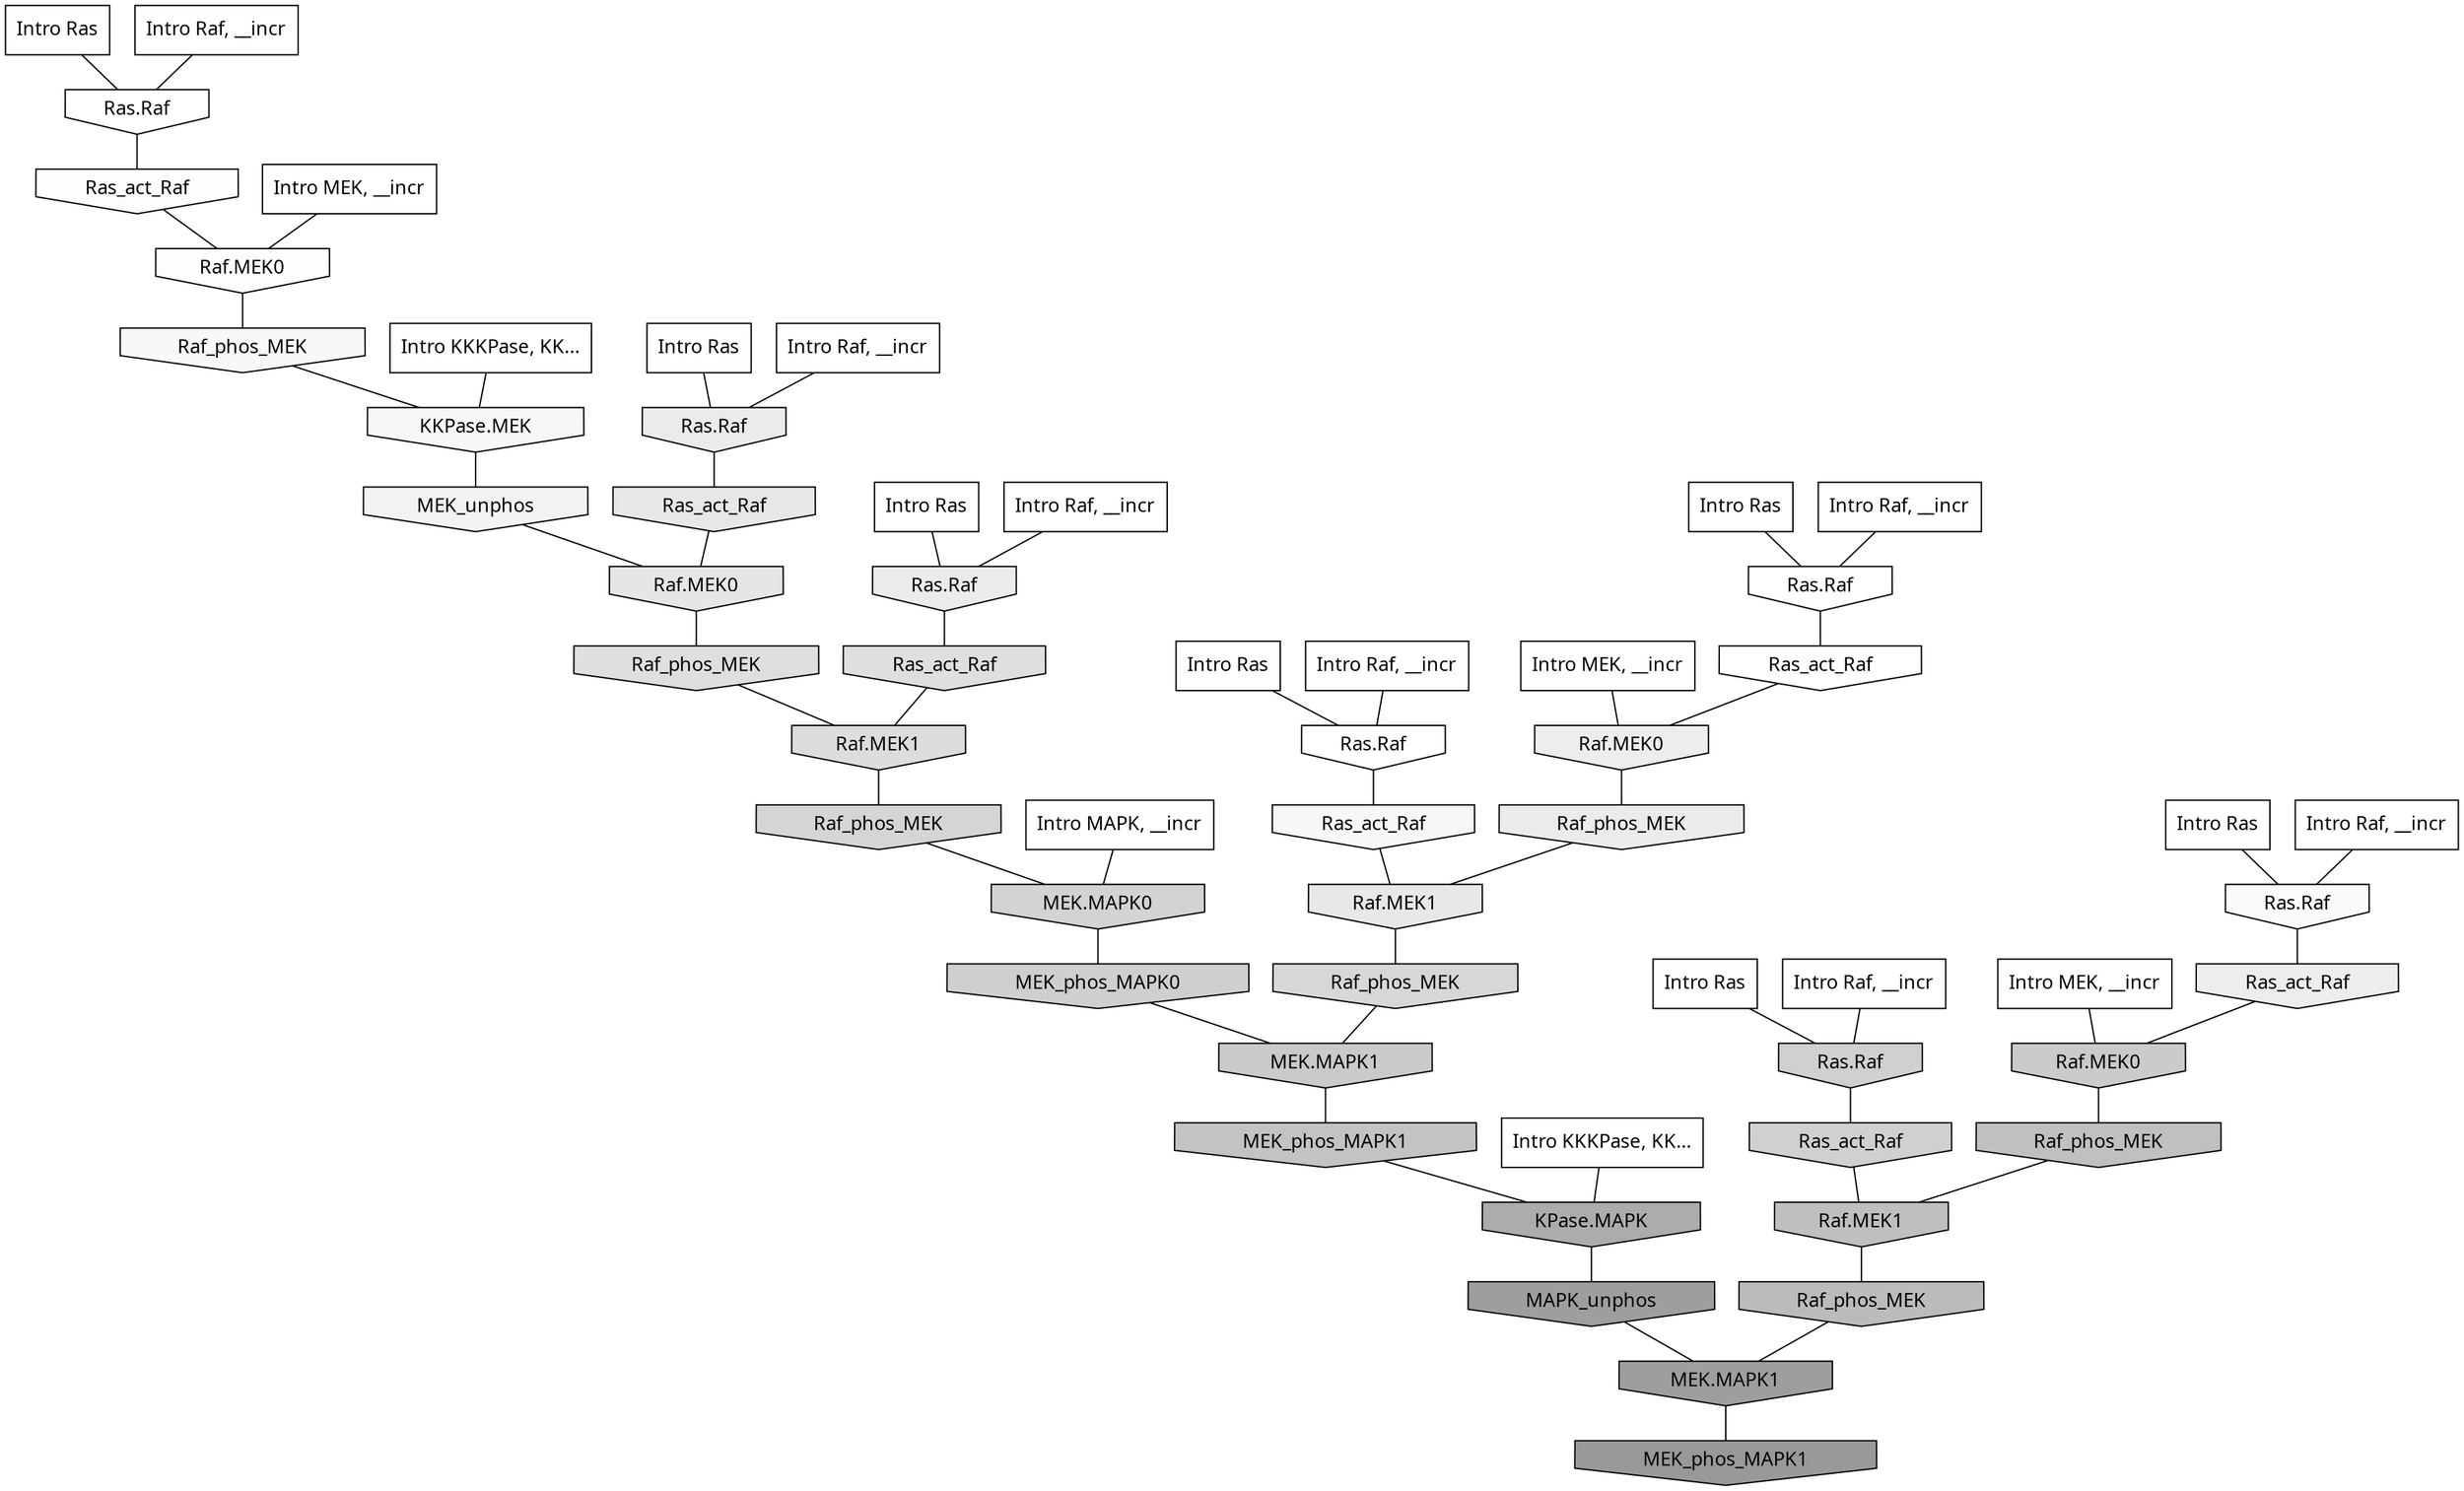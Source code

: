 digraph G{
  rankdir="TB";
  ranksep=0.30;
  node [fontname="CMU Serif"];
  edge [fontname="CMU Serif"];
  
  24 [label="Intro Ras", shape=rectangle, style=filled, fillcolor="0.000 0.000 1.000"]
  
  45 [label="Intro Ras", shape=rectangle, style=filled, fillcolor="0.000 0.000 1.000"]
  
  46 [label="Intro Ras", shape=rectangle, style=filled, fillcolor="0.000 0.000 1.000"]
  
  52 [label="Intro Ras", shape=rectangle, style=filled, fillcolor="0.000 0.000 1.000"]
  
  57 [label="Intro Ras", shape=rectangle, style=filled, fillcolor="0.000 0.000 1.000"]
  
  71 [label="Intro Ras", shape=rectangle, style=filled, fillcolor="0.000 0.000 1.000"]
  
  98 [label="Intro Ras", shape=rectangle, style=filled, fillcolor="0.000 0.000 1.000"]
  
  118 [label="Intro Raf, __incr", shape=rectangle, style=filled, fillcolor="0.000 0.000 1.000"]
  
  129 [label="Intro Raf, __incr", shape=rectangle, style=filled, fillcolor="0.000 0.000 1.000"]
  
  277 [label="Intro Raf, __incr", shape=rectangle, style=filled, fillcolor="0.000 0.000 1.000"]
  
  516 [label="Intro Raf, __incr", shape=rectangle, style=filled, fillcolor="0.000 0.000 1.000"]
  
  609 [label="Intro Raf, __incr", shape=rectangle, style=filled, fillcolor="0.000 0.000 1.000"]
  
  862 [label="Intro Raf, __incr", shape=rectangle, style=filled, fillcolor="0.000 0.000 1.000"]
  
  1046 [label="Intro Raf, __incr", shape=rectangle, style=filled, fillcolor="0.000 0.000 1.000"]
  
  1558 [label="Intro MEK, __incr", shape=rectangle, style=filled, fillcolor="0.000 0.000 1.000"]
  
  1643 [label="Intro MEK, __incr", shape=rectangle, style=filled, fillcolor="0.000 0.000 1.000"]
  
  2016 [label="Intro MEK, __incr", shape=rectangle, style=filled, fillcolor="0.000 0.000 1.000"]
  
  2702 [label="Intro MAPK, __incr", shape=rectangle, style=filled, fillcolor="0.000 0.000 1.000"]
  
  3150 [label="Intro KKKPase, KK...", shape=rectangle, style=filled, fillcolor="0.000 0.000 1.000"]
  
  3165 [label="Intro KKKPase, KK...", shape=rectangle, style=filled, fillcolor="0.000 0.000 1.000"]
  
  3241 [label="Ras.Raf", shape=invhouse, style=filled, fillcolor="0.000 0.000 1.000"]
  
  3256 [label="Ras.Raf", shape=invhouse, style=filled, fillcolor="0.000 0.000 1.000"]
  
  3293 [label="Ras.Raf", shape=invhouse, style=filled, fillcolor="0.000 0.000 1.000"]
  
  3344 [label="Ras_act_Raf", shape=invhouse, style=filled, fillcolor="0.000 0.000 0.997"]
  
  3404 [label="Ras_act_Raf", shape=invhouse, style=filled, fillcolor="0.000 0.000 0.992"]
  
  3407 [label="Raf.MEK0", shape=invhouse, style=filled, fillcolor="0.000 0.000 0.992"]
  
  3522 [label="Ras.Raf", shape=invhouse, style=filled, fillcolor="0.000 0.000 0.980"]
  
  3670 [label="Raf_phos_MEK", shape=invhouse, style=filled, fillcolor="0.000 0.000 0.969"]
  
  3688 [label="KKPase.MEK", shape=invhouse, style=filled, fillcolor="0.000 0.000 0.968"]
  
  3693 [label="Ras_act_Raf", shape=invhouse, style=filled, fillcolor="0.000 0.000 0.968"]
  
  4191 [label="MEK_unphos", shape=invhouse, style=filled, fillcolor="0.000 0.000 0.947"]
  
  4672 [label="Raf.MEK0", shape=invhouse, style=filled, fillcolor="0.000 0.000 0.928"]
  
  4715 [label="Ras_act_Raf", shape=invhouse, style=filled, fillcolor="0.000 0.000 0.926"]
  
  4898 [label="Ras.Raf", shape=invhouse, style=filled, fillcolor="0.000 0.000 0.920"]
  
  4917 [label="Raf_phos_MEK", shape=invhouse, style=filled, fillcolor="0.000 0.000 0.919"]
  
  4921 [label="Ras.Raf", shape=invhouse, style=filled, fillcolor="0.000 0.000 0.919"]
  
  5274 [label="Raf.MEK1", shape=invhouse, style=filled, fillcolor="0.000 0.000 0.907"]
  
  5338 [label="Ras_act_Raf", shape=invhouse, style=filled, fillcolor="0.000 0.000 0.905"]
  
  5439 [label="Raf.MEK0", shape=invhouse, style=filled, fillcolor="0.000 0.000 0.902"]
  
  6276 [label="Ras_act_Raf", shape=invhouse, style=filled, fillcolor="0.000 0.000 0.874"]
  
  6357 [label="Raf_phos_MEK", shape=invhouse, style=filled, fillcolor="0.000 0.000 0.873"]
  
  6655 [label="Raf.MEK1", shape=invhouse, style=filled, fillcolor="0.000 0.000 0.865"]
  
  7907 [label="Raf_phos_MEK", shape=invhouse, style=filled, fillcolor="0.000 0.000 0.841"]
  
  8225 [label="Raf_phos_MEK", shape=invhouse, style=filled, fillcolor="0.000 0.000 0.835"]
  
  8755 [label="MEK.MAPK0", shape=invhouse, style=filled, fillcolor="0.000 0.000 0.826"]
  
  9327 [label="Ras.Raf", shape=invhouse, style=filled, fillcolor="0.000 0.000 0.816"]
  
  9382 [label="Ras_act_Raf", shape=invhouse, style=filled, fillcolor="0.000 0.000 0.815"]
  
  9850 [label="MEK_phos_MAPK0", shape=invhouse, style=filled, fillcolor="0.000 0.000 0.810"]
  
  11193 [label="Raf.MEK0", shape=invhouse, style=filled, fillcolor="0.000 0.000 0.793"]
  
  11387 [label="MEK.MAPK1", shape=invhouse, style=filled, fillcolor="0.000 0.000 0.791"]
  
  14175 [label="MEK_phos_MAPK1", shape=invhouse, style=filled, fillcolor="0.000 0.000 0.764"]
  
  15415 [label="Raf_phos_MEK", shape=invhouse, style=filled, fillcolor="0.000 0.000 0.753"]
  
  15834 [label="Raf.MEK1", shape=invhouse, style=filled, fillcolor="0.000 0.000 0.748"]
  
  16999 [label="Raf_phos_MEK", shape=invhouse, style=filled, fillcolor="0.000 0.000 0.731"]
  
  19426 [label="KPase.MAPK", shape=invhouse, style=filled, fillcolor="0.000 0.000 0.673"]
  
  20943 [label="MAPK_unphos", shape=invhouse, style=filled, fillcolor="0.000 0.000 0.619"]
  
  20944 [label="MEK.MAPK1", shape=invhouse, style=filled, fillcolor="0.000 0.000 0.619"]
  
  21456 [label="MEK_phos_MAPK1", shape=invhouse, style=filled, fillcolor="0.000 0.000 0.600"]
  
  
  20944 -> 21456 [dir=none, color="0.000 0.000 0.000"] 
  20943 -> 20944 [dir=none, color="0.000 0.000 0.000"] 
  19426 -> 20943 [dir=none, color="0.000 0.000 0.000"] 
  16999 -> 20944 [dir=none, color="0.000 0.000 0.000"] 
  15834 -> 16999 [dir=none, color="0.000 0.000 0.000"] 
  15415 -> 15834 [dir=none, color="0.000 0.000 0.000"] 
  14175 -> 19426 [dir=none, color="0.000 0.000 0.000"] 
  11387 -> 14175 [dir=none, color="0.000 0.000 0.000"] 
  11193 -> 15415 [dir=none, color="0.000 0.000 0.000"] 
  9850 -> 11387 [dir=none, color="0.000 0.000 0.000"] 
  9382 -> 15834 [dir=none, color="0.000 0.000 0.000"] 
  9327 -> 9382 [dir=none, color="0.000 0.000 0.000"] 
  8755 -> 9850 [dir=none, color="0.000 0.000 0.000"] 
  8225 -> 8755 [dir=none, color="0.000 0.000 0.000"] 
  7907 -> 11387 [dir=none, color="0.000 0.000 0.000"] 
  6655 -> 8225 [dir=none, color="0.000 0.000 0.000"] 
  6357 -> 6655 [dir=none, color="0.000 0.000 0.000"] 
  6276 -> 6655 [dir=none, color="0.000 0.000 0.000"] 
  5439 -> 6357 [dir=none, color="0.000 0.000 0.000"] 
  5338 -> 5439 [dir=none, color="0.000 0.000 0.000"] 
  5274 -> 7907 [dir=none, color="0.000 0.000 0.000"] 
  4921 -> 5338 [dir=none, color="0.000 0.000 0.000"] 
  4917 -> 5274 [dir=none, color="0.000 0.000 0.000"] 
  4898 -> 6276 [dir=none, color="0.000 0.000 0.000"] 
  4715 -> 11193 [dir=none, color="0.000 0.000 0.000"] 
  4672 -> 4917 [dir=none, color="0.000 0.000 0.000"] 
  4191 -> 5439 [dir=none, color="0.000 0.000 0.000"] 
  3693 -> 5274 [dir=none, color="0.000 0.000 0.000"] 
  3688 -> 4191 [dir=none, color="0.000 0.000 0.000"] 
  3670 -> 3688 [dir=none, color="0.000 0.000 0.000"] 
  3522 -> 4715 [dir=none, color="0.000 0.000 0.000"] 
  3407 -> 3670 [dir=none, color="0.000 0.000 0.000"] 
  3404 -> 3407 [dir=none, color="0.000 0.000 0.000"] 
  3344 -> 4672 [dir=none, color="0.000 0.000 0.000"] 
  3293 -> 3344 [dir=none, color="0.000 0.000 0.000"] 
  3256 -> 3404 [dir=none, color="0.000 0.000 0.000"] 
  3241 -> 3693 [dir=none, color="0.000 0.000 0.000"] 
  3165 -> 3688 [dir=none, color="0.000 0.000 0.000"] 
  3150 -> 19426 [dir=none, color="0.000 0.000 0.000"] 
  2702 -> 8755 [dir=none, color="0.000 0.000 0.000"] 
  2016 -> 11193 [dir=none, color="0.000 0.000 0.000"] 
  1643 -> 3407 [dir=none, color="0.000 0.000 0.000"] 
  1558 -> 4672 [dir=none, color="0.000 0.000 0.000"] 
  1046 -> 3522 [dir=none, color="0.000 0.000 0.000"] 
  862 -> 3241 [dir=none, color="0.000 0.000 0.000"] 
  609 -> 3293 [dir=none, color="0.000 0.000 0.000"] 
  516 -> 9327 [dir=none, color="0.000 0.000 0.000"] 
  277 -> 3256 [dir=none, color="0.000 0.000 0.000"] 
  129 -> 4921 [dir=none, color="0.000 0.000 0.000"] 
  118 -> 4898 [dir=none, color="0.000 0.000 0.000"] 
  98 -> 3293 [dir=none, color="0.000 0.000 0.000"] 
  71 -> 9327 [dir=none, color="0.000 0.000 0.000"] 
  57 -> 4898 [dir=none, color="0.000 0.000 0.000"] 
  52 -> 4921 [dir=none, color="0.000 0.000 0.000"] 
  46 -> 3522 [dir=none, color="0.000 0.000 0.000"] 
  45 -> 3241 [dir=none, color="0.000 0.000 0.000"] 
  24 -> 3256 [dir=none, color="0.000 0.000 0.000"] 
  
  }
